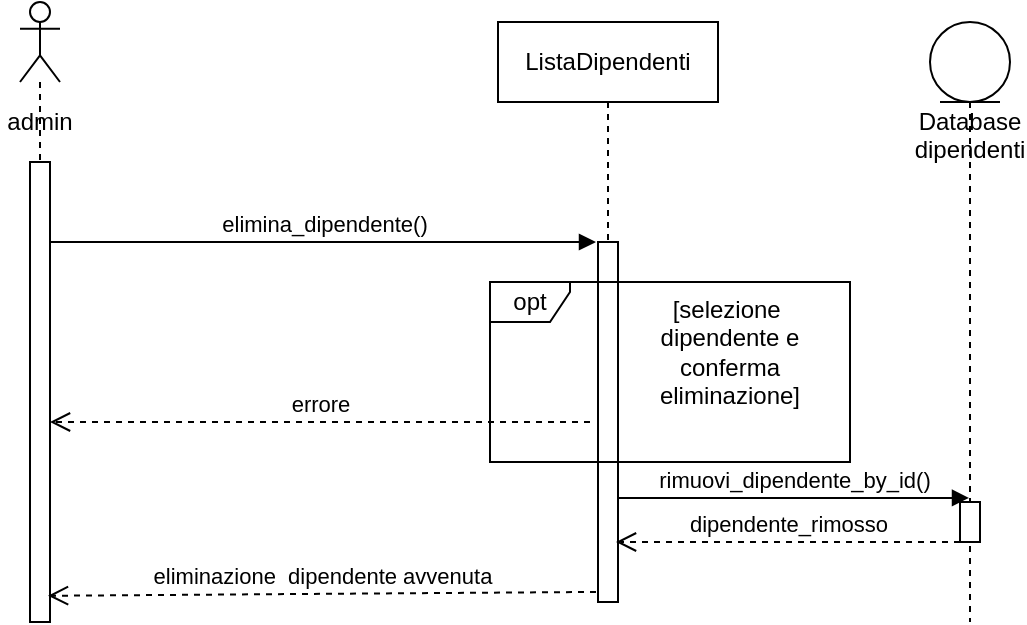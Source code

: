 <mxfile version="14.6.13" type="device"><diagram id="R1fPcBpDkSo6eJXbQ0nB" name="Page-1"><mxGraphModel dx="946" dy="598" grid="1" gridSize="10" guides="1" tooltips="1" connect="1" arrows="1" fold="1" page="1" pageScale="1" pageWidth="827" pageHeight="1169" math="0" shadow="0"><root><mxCell id="0"/><mxCell id="1" parent="0"/><mxCell id="1h9q9Mx0uM3aw8yUE9zv-1" value="" style="shape=umlLifeline;participant=umlActor;perimeter=lifelinePerimeter;whiteSpace=wrap;html=1;container=1;collapsible=0;recursiveResize=0;verticalAlign=top;spacingTop=36;outlineConnect=0;" parent="1" vertex="1"><mxGeometry x="65" y="40" width="20" height="90" as="geometry"/></mxCell><mxCell id="1h9q9Mx0uM3aw8yUE9zv-2" value="" style="html=1;points=[];perimeter=orthogonalPerimeter;" parent="1" vertex="1"><mxGeometry x="70" y="120" width="10" height="230" as="geometry"/></mxCell><mxCell id="1h9q9Mx0uM3aw8yUE9zv-3" value="admin" style="text;html=1;strokeColor=none;fillColor=none;align=center;verticalAlign=middle;whiteSpace=wrap;rounded=0;" parent="1" vertex="1"><mxGeometry x="55" y="90" width="40" height="20" as="geometry"/></mxCell><mxCell id="1h9q9Mx0uM3aw8yUE9zv-4" value="&lt;div&gt;ListaDipendenti&lt;/div&gt;" style="shape=umlLifeline;perimeter=lifelinePerimeter;whiteSpace=wrap;html=1;container=1;collapsible=0;recursiveResize=0;outlineConnect=0;" parent="1" vertex="1"><mxGeometry x="304" y="50" width="110" height="290" as="geometry"/></mxCell><mxCell id="1h9q9Mx0uM3aw8yUE9zv-5" value="" style="html=1;points=[];perimeter=orthogonalPerimeter;" parent="1h9q9Mx0uM3aw8yUE9zv-4" vertex="1"><mxGeometry x="50" y="110" width="10" height="180" as="geometry"/></mxCell><mxCell id="1h9q9Mx0uM3aw8yUE9zv-6" value="elimina_dipendente()" style="html=1;verticalAlign=bottom;endArrow=block;" parent="1" edge="1"><mxGeometry width="80" relative="1" as="geometry"><mxPoint x="80" y="160" as="sourcePoint"/><mxPoint x="353" y="160" as="targetPoint"/></mxGeometry></mxCell><mxCell id="1h9q9Mx0uM3aw8yUE9zv-7" value="errore" style="html=1;verticalAlign=bottom;endArrow=open;dashed=1;endSize=8;" parent="1" edge="1"><mxGeometry relative="1" as="geometry"><mxPoint x="350" y="250" as="sourcePoint"/><mxPoint x="80" y="250" as="targetPoint"/></mxGeometry></mxCell><mxCell id="1h9q9Mx0uM3aw8yUE9zv-8" value="opt" style="shape=umlFrame;whiteSpace=wrap;html=1;width=40;height=20;" parent="1" vertex="1"><mxGeometry x="300" y="180" width="180" height="90" as="geometry"/></mxCell><mxCell id="1h9q9Mx0uM3aw8yUE9zv-10" value="[selezione&amp;nbsp; dipendente e conferma eliminazione]" style="text;html=1;strokeColor=none;fillColor=none;align=center;verticalAlign=middle;whiteSpace=wrap;rounded=0;" parent="1" vertex="1"><mxGeometry x="380" y="190" width="80" height="50" as="geometry"/></mxCell><mxCell id="1h9q9Mx0uM3aw8yUE9zv-11" value="eliminazione&amp;nbsp; dipendente avvenuta" style="html=1;verticalAlign=bottom;endArrow=open;dashed=1;endSize=8;entryX=0.9;entryY=0.943;entryDx=0;entryDy=0;entryPerimeter=0;exitX=-0.1;exitY=0.972;exitDx=0;exitDy=0;exitPerimeter=0;" parent="1" source="1h9q9Mx0uM3aw8yUE9zv-5" edge="1" target="1h9q9Mx0uM3aw8yUE9zv-2"><mxGeometry relative="1" as="geometry"><mxPoint x="160" y="300" as="sourcePoint"/><mxPoint x="80" y="300" as="targetPoint"/><Array as="points"/></mxGeometry></mxCell><mxCell id="2Aj4W4aIwgOT-mHj-s9I-1" value="Database&lt;br&gt;dipendenti" style="shape=umlLifeline;participant=umlEntity;perimeter=lifelinePerimeter;whiteSpace=wrap;html=1;container=1;collapsible=0;recursiveResize=0;verticalAlign=top;spacingTop=36;outlineConnect=0;" vertex="1" parent="1"><mxGeometry x="520" y="50" width="40" height="300" as="geometry"/></mxCell><mxCell id="2Aj4W4aIwgOT-mHj-s9I-3" value="rimuovi_dipendente_by_id()" style="html=1;verticalAlign=bottom;endArrow=block;exitX=1;exitY=0.711;exitDx=0;exitDy=0;exitPerimeter=0;" edge="1" parent="1" source="1h9q9Mx0uM3aw8yUE9zv-5" target="2Aj4W4aIwgOT-mHj-s9I-1"><mxGeometry width="80" relative="1" as="geometry"><mxPoint x="380" y="290" as="sourcePoint"/><mxPoint x="460" y="290" as="targetPoint"/></mxGeometry></mxCell><mxCell id="2Aj4W4aIwgOT-mHj-s9I-4" value="" style="html=1;points=[];perimeter=orthogonalPerimeter;" vertex="1" parent="1"><mxGeometry x="535" y="290" width="10" height="20" as="geometry"/></mxCell><mxCell id="2Aj4W4aIwgOT-mHj-s9I-5" value="dipendente_rimosso" style="html=1;verticalAlign=bottom;endArrow=open;dashed=1;endSize=8;" edge="1" parent="1" source="2Aj4W4aIwgOT-mHj-s9I-4"><mxGeometry relative="1" as="geometry"><mxPoint x="500" y="310" as="sourcePoint"/><mxPoint x="363" y="310" as="targetPoint"/><Array as="points"><mxPoint x="430" y="310"/></Array></mxGeometry></mxCell></root></mxGraphModel></diagram></mxfile>